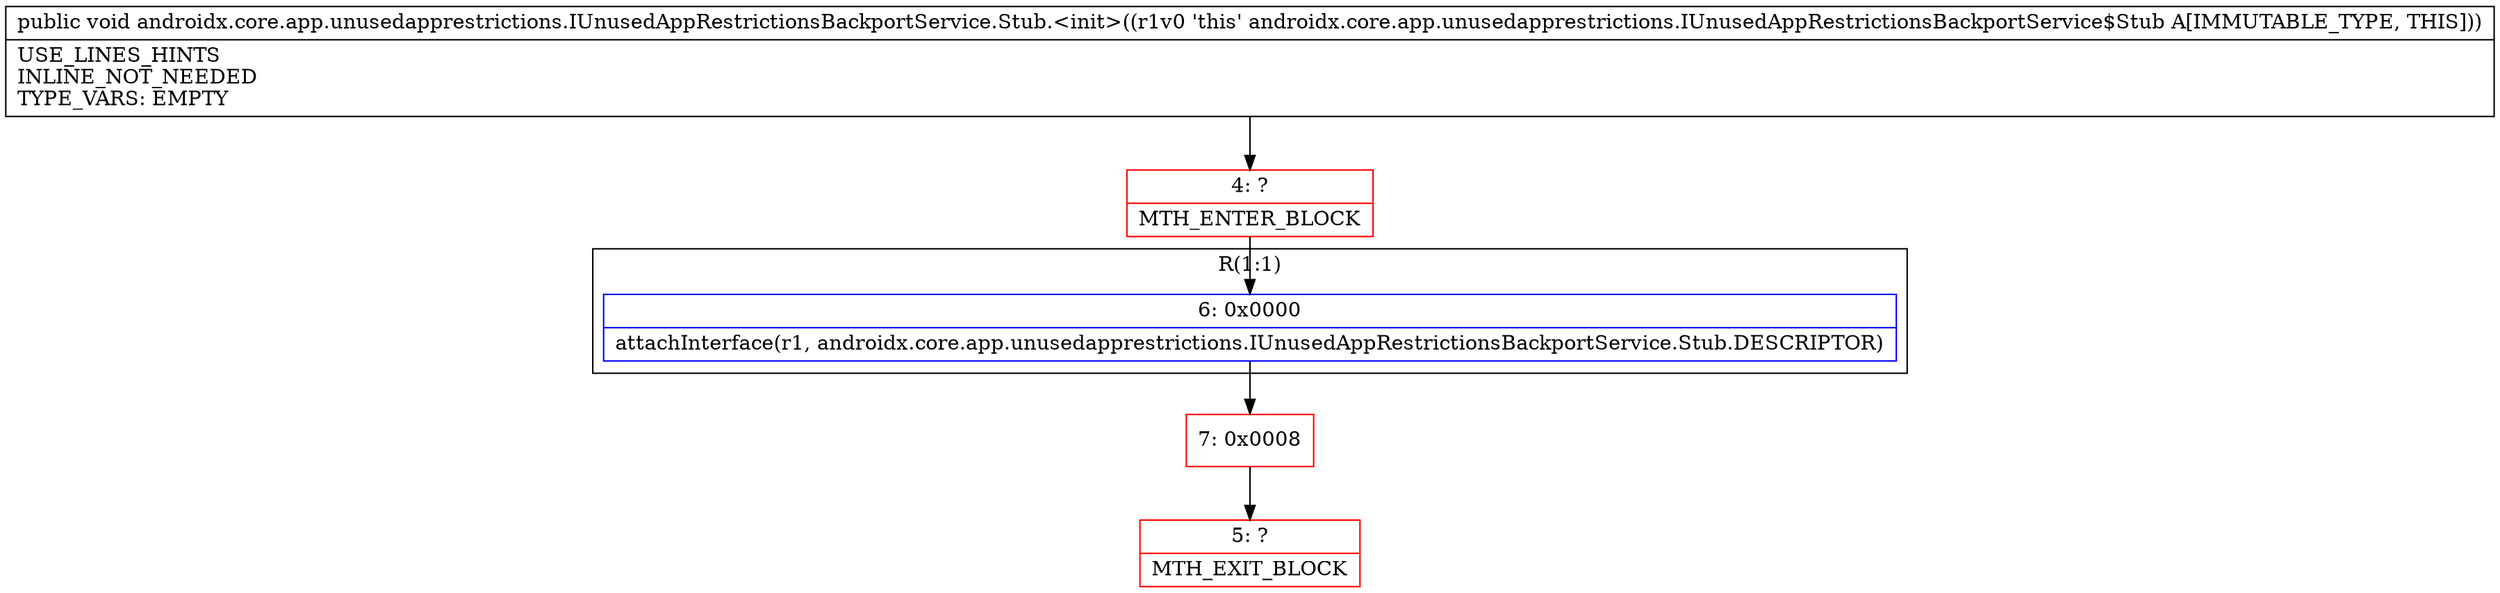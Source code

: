 digraph "CFG forandroidx.core.app.unusedapprestrictions.IUnusedAppRestrictionsBackportService.Stub.\<init\>()V" {
subgraph cluster_Region_1594591957 {
label = "R(1:1)";
node [shape=record,color=blue];
Node_6 [shape=record,label="{6\:\ 0x0000|attachInterface(r1, androidx.core.app.unusedapprestrictions.IUnusedAppRestrictionsBackportService.Stub.DESCRIPTOR)\l}"];
}
Node_4 [shape=record,color=red,label="{4\:\ ?|MTH_ENTER_BLOCK\l}"];
Node_7 [shape=record,color=red,label="{7\:\ 0x0008}"];
Node_5 [shape=record,color=red,label="{5\:\ ?|MTH_EXIT_BLOCK\l}"];
MethodNode[shape=record,label="{public void androidx.core.app.unusedapprestrictions.IUnusedAppRestrictionsBackportService.Stub.\<init\>((r1v0 'this' androidx.core.app.unusedapprestrictions.IUnusedAppRestrictionsBackportService$Stub A[IMMUTABLE_TYPE, THIS]))  | USE_LINES_HINTS\lINLINE_NOT_NEEDED\lTYPE_VARS: EMPTY\l}"];
MethodNode -> Node_4;Node_6 -> Node_7;
Node_4 -> Node_6;
Node_7 -> Node_5;
}


